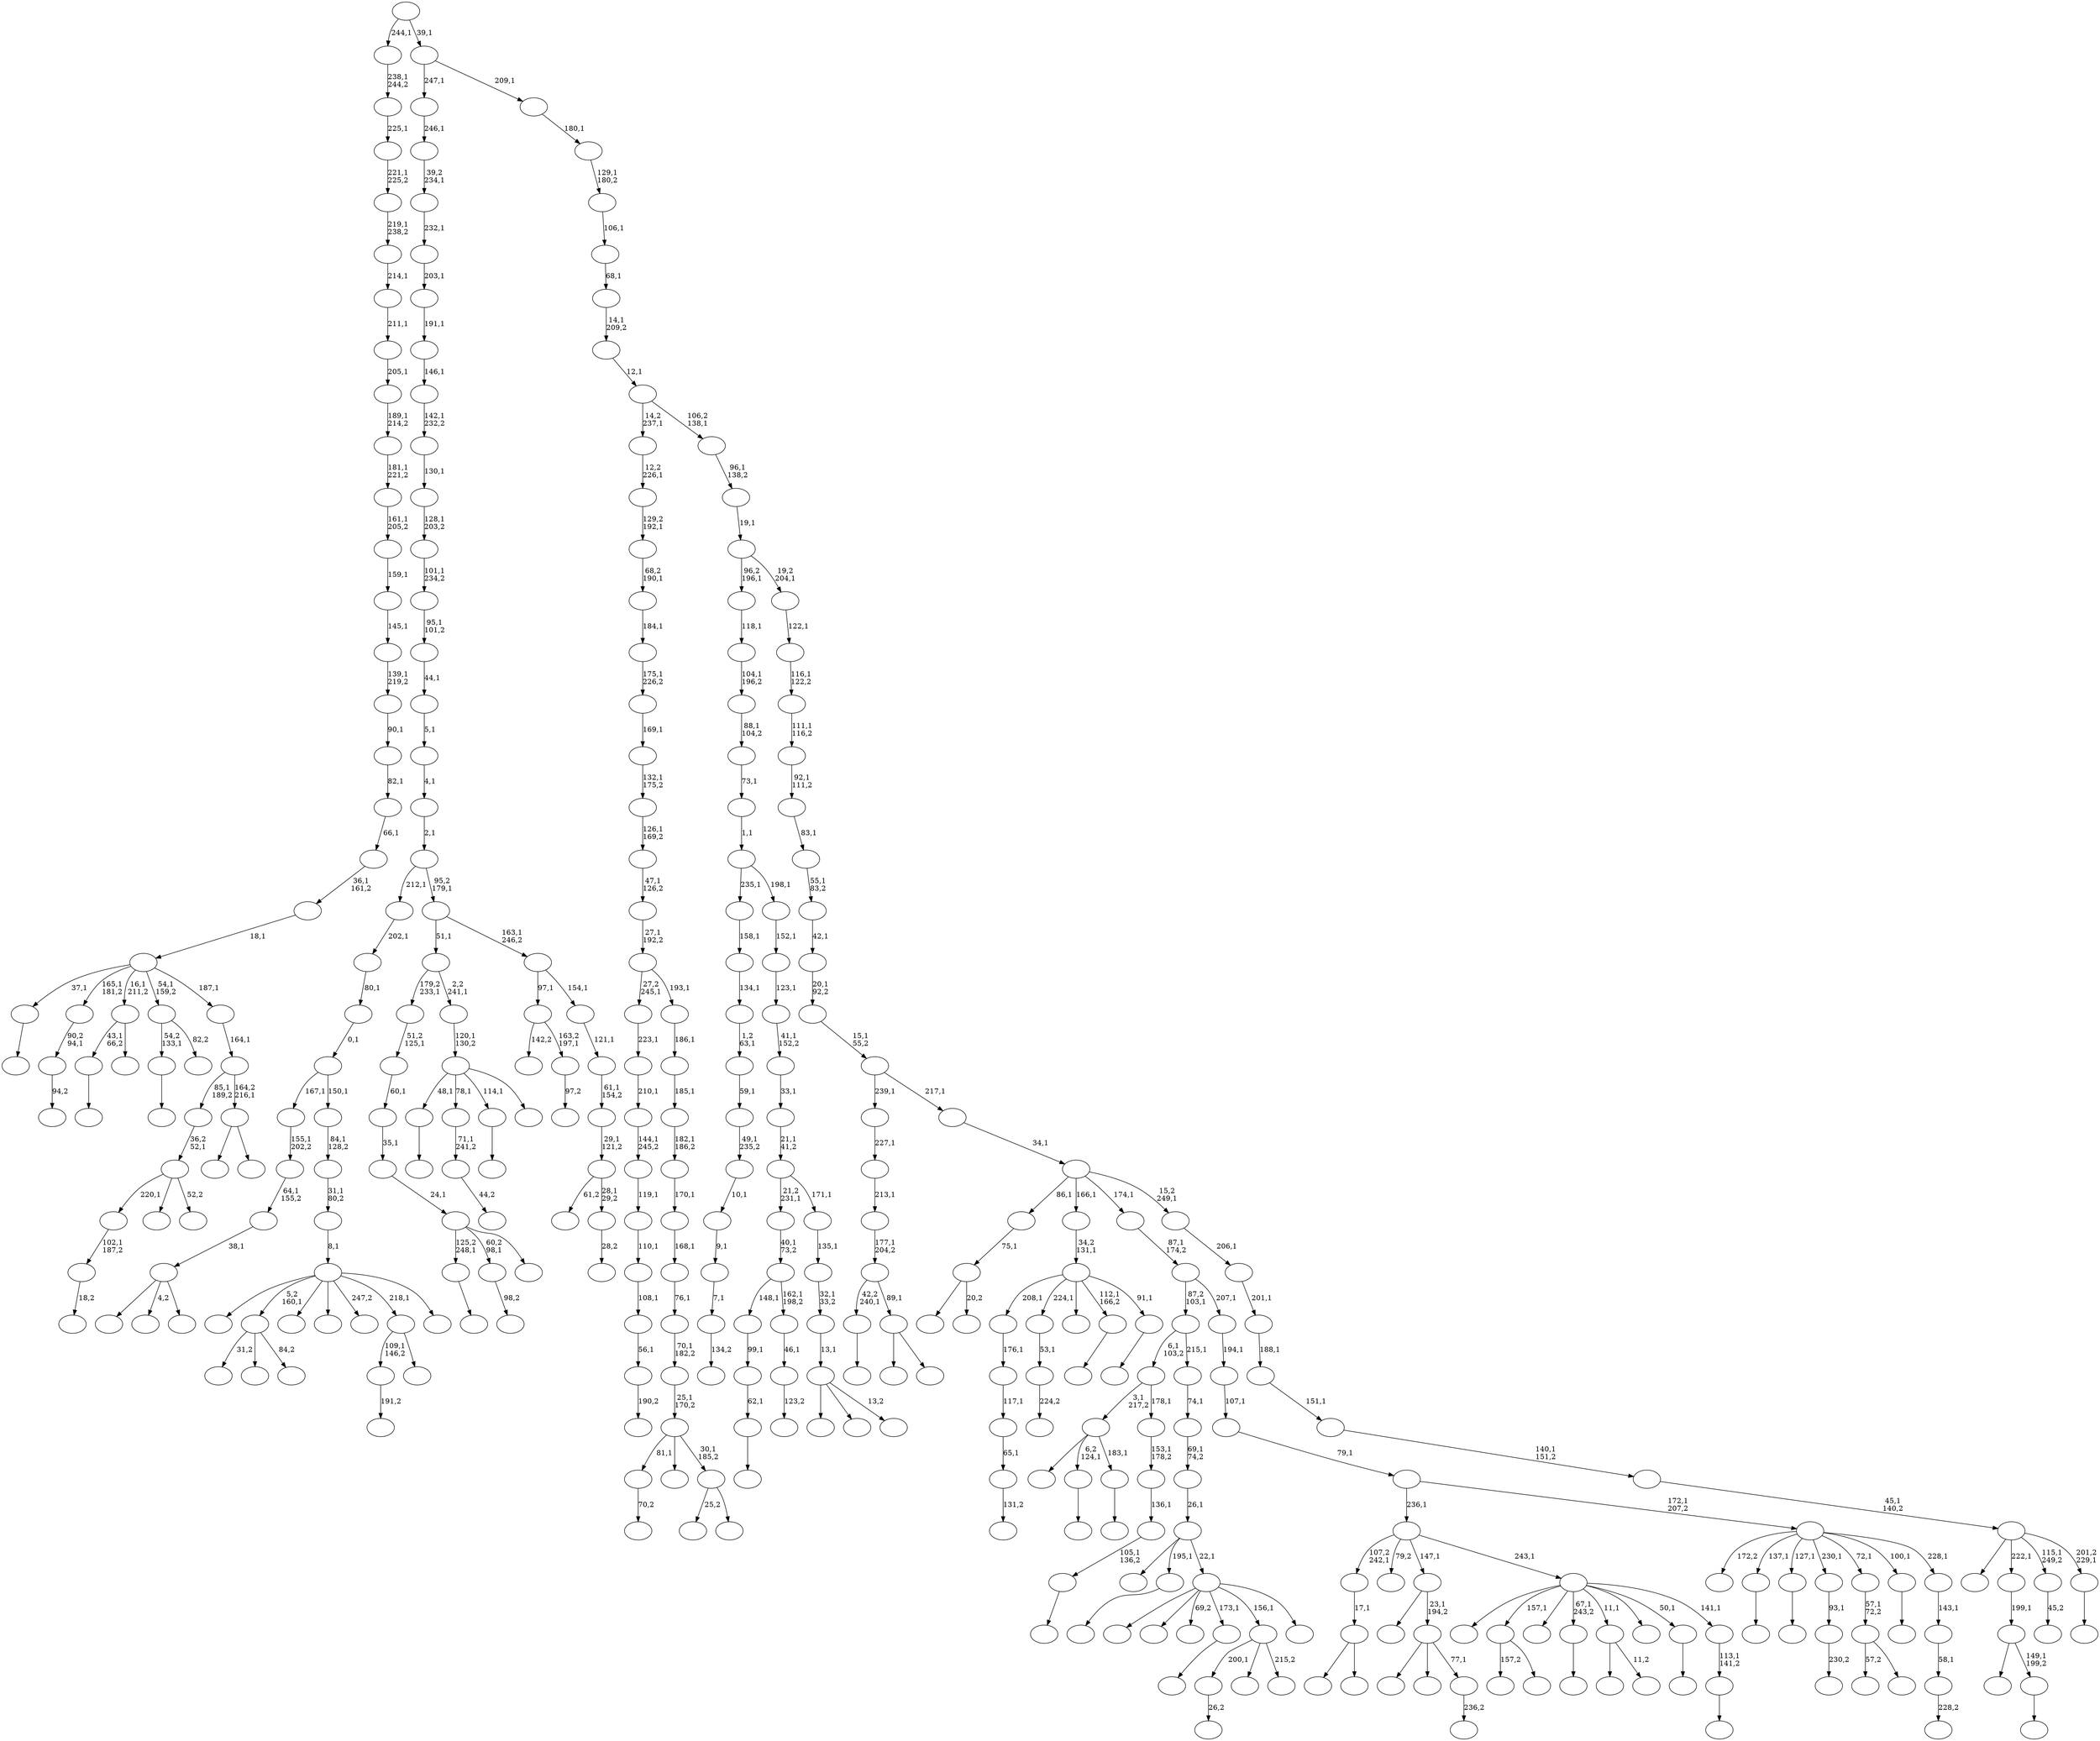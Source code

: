 digraph T {
	350 [label=""]
	349 [label=""]
	348 [label=""]
	347 [label=""]
	346 [label=""]
	345 [label=""]
	344 [label=""]
	343 [label=""]
	342 [label=""]
	341 [label=""]
	340 [label=""]
	339 [label=""]
	338 [label=""]
	337 [label=""]
	336 [label=""]
	335 [label=""]
	334 [label=""]
	333 [label=""]
	332 [label=""]
	331 [label=""]
	330 [label=""]
	329 [label=""]
	328 [label=""]
	327 [label=""]
	326 [label=""]
	325 [label=""]
	324 [label=""]
	323 [label=""]
	322 [label=""]
	321 [label=""]
	320 [label=""]
	319 [label=""]
	318 [label=""]
	317 [label=""]
	316 [label=""]
	315 [label=""]
	314 [label=""]
	313 [label=""]
	312 [label=""]
	311 [label=""]
	310 [label=""]
	309 [label=""]
	308 [label=""]
	307 [label=""]
	306 [label=""]
	305 [label=""]
	304 [label=""]
	303 [label=""]
	302 [label=""]
	301 [label=""]
	300 [label=""]
	299 [label=""]
	298 [label=""]
	297 [label=""]
	296 [label=""]
	295 [label=""]
	294 [label=""]
	293 [label=""]
	292 [label=""]
	291 [label=""]
	290 [label=""]
	289 [label=""]
	288 [label=""]
	287 [label=""]
	286 [label=""]
	285 [label=""]
	284 [label=""]
	283 [label=""]
	282 [label=""]
	281 [label=""]
	280 [label=""]
	279 [label=""]
	278 [label=""]
	277 [label=""]
	276 [label=""]
	275 [label=""]
	274 [label=""]
	273 [label=""]
	272 [label=""]
	271 [label=""]
	270 [label=""]
	269 [label=""]
	268 [label=""]
	267 [label=""]
	266 [label=""]
	265 [label=""]
	264 [label=""]
	263 [label=""]
	262 [label=""]
	261 [label=""]
	260 [label=""]
	259 [label=""]
	258 [label=""]
	257 [label=""]
	256 [label=""]
	255 [label=""]
	254 [label=""]
	253 [label=""]
	252 [label=""]
	251 [label=""]
	250 [label=""]
	249 [label=""]
	248 [label=""]
	247 [label=""]
	246 [label=""]
	245 [label=""]
	244 [label=""]
	243 [label=""]
	242 [label=""]
	241 [label=""]
	240 [label=""]
	239 [label=""]
	238 [label=""]
	237 [label=""]
	236 [label=""]
	235 [label=""]
	234 [label=""]
	233 [label=""]
	232 [label=""]
	231 [label=""]
	230 [label=""]
	229 [label=""]
	228 [label=""]
	227 [label=""]
	226 [label=""]
	225 [label=""]
	224 [label=""]
	223 [label=""]
	222 [label=""]
	221 [label=""]
	220 [label=""]
	219 [label=""]
	218 [label=""]
	217 [label=""]
	216 [label=""]
	215 [label=""]
	214 [label=""]
	213 [label=""]
	212 [label=""]
	211 [label=""]
	210 [label=""]
	209 [label=""]
	208 [label=""]
	207 [label=""]
	206 [label=""]
	205 [label=""]
	204 [label=""]
	203 [label=""]
	202 [label=""]
	201 [label=""]
	200 [label=""]
	199 [label=""]
	198 [label=""]
	197 [label=""]
	196 [label=""]
	195 [label=""]
	194 [label=""]
	193 [label=""]
	192 [label=""]
	191 [label=""]
	190 [label=""]
	189 [label=""]
	188 [label=""]
	187 [label=""]
	186 [label=""]
	185 [label=""]
	184 [label=""]
	183 [label=""]
	182 [label=""]
	181 [label=""]
	180 [label=""]
	179 [label=""]
	178 [label=""]
	177 [label=""]
	176 [label=""]
	175 [label=""]
	174 [label=""]
	173 [label=""]
	172 [label=""]
	171 [label=""]
	170 [label=""]
	169 [label=""]
	168 [label=""]
	167 [label=""]
	166 [label=""]
	165 [label=""]
	164 [label=""]
	163 [label=""]
	162 [label=""]
	161 [label=""]
	160 [label=""]
	159 [label=""]
	158 [label=""]
	157 [label=""]
	156 [label=""]
	155 [label=""]
	154 [label=""]
	153 [label=""]
	152 [label=""]
	151 [label=""]
	150 [label=""]
	149 [label=""]
	148 [label=""]
	147 [label=""]
	146 [label=""]
	145 [label=""]
	144 [label=""]
	143 [label=""]
	142 [label=""]
	141 [label=""]
	140 [label=""]
	139 [label=""]
	138 [label=""]
	137 [label=""]
	136 [label=""]
	135 [label=""]
	134 [label=""]
	133 [label=""]
	132 [label=""]
	131 [label=""]
	130 [label=""]
	129 [label=""]
	128 [label=""]
	127 [label=""]
	126 [label=""]
	125 [label=""]
	124 [label=""]
	123 [label=""]
	122 [label=""]
	121 [label=""]
	120 [label=""]
	119 [label=""]
	118 [label=""]
	117 [label=""]
	116 [label=""]
	115 [label=""]
	114 [label=""]
	113 [label=""]
	112 [label=""]
	111 [label=""]
	110 [label=""]
	109 [label=""]
	108 [label=""]
	107 [label=""]
	106 [label=""]
	105 [label=""]
	104 [label=""]
	103 [label=""]
	102 [label=""]
	101 [label=""]
	100 [label=""]
	99 [label=""]
	98 [label=""]
	97 [label=""]
	96 [label=""]
	95 [label=""]
	94 [label=""]
	93 [label=""]
	92 [label=""]
	91 [label=""]
	90 [label=""]
	89 [label=""]
	88 [label=""]
	87 [label=""]
	86 [label=""]
	85 [label=""]
	84 [label=""]
	83 [label=""]
	82 [label=""]
	81 [label=""]
	80 [label=""]
	79 [label=""]
	78 [label=""]
	77 [label=""]
	76 [label=""]
	75 [label=""]
	74 [label=""]
	73 [label=""]
	72 [label=""]
	71 [label=""]
	70 [label=""]
	69 [label=""]
	68 [label=""]
	67 [label=""]
	66 [label=""]
	65 [label=""]
	64 [label=""]
	63 [label=""]
	62 [label=""]
	61 [label=""]
	60 [label=""]
	59 [label=""]
	58 [label=""]
	57 [label=""]
	56 [label=""]
	55 [label=""]
	54 [label=""]
	53 [label=""]
	52 [label=""]
	51 [label=""]
	50 [label=""]
	49 [label=""]
	48 [label=""]
	47 [label=""]
	46 [label=""]
	45 [label=""]
	44 [label=""]
	43 [label=""]
	42 [label=""]
	41 [label=""]
	40 [label=""]
	39 [label=""]
	38 [label=""]
	37 [label=""]
	36 [label=""]
	35 [label=""]
	34 [label=""]
	33 [label=""]
	32 [label=""]
	31 [label=""]
	30 [label=""]
	29 [label=""]
	28 [label=""]
	27 [label=""]
	26 [label=""]
	25 [label=""]
	24 [label=""]
	23 [label=""]
	22 [label=""]
	21 [label=""]
	20 [label=""]
	19 [label=""]
	18 [label=""]
	17 [label=""]
	16 [label=""]
	15 [label=""]
	14 [label=""]
	13 [label=""]
	12 [label=""]
	11 [label=""]
	10 [label=""]
	9 [label=""]
	8 [label=""]
	7 [label=""]
	6 [label=""]
	5 [label=""]
	4 [label=""]
	3 [label=""]
	2 [label=""]
	1 [label=""]
	0 [label=""]
	347 -> 348 [label="18,2"]
	346 -> 347 [label="102,1\n187,2"]
	342 -> 343 [label="26,2"]
	333 -> 334 [label=""]
	331 -> 332 [label=""]
	329 -> 330 [label=""]
	328 -> 344 [label=""]
	328 -> 333 [label="6,2\n124,1"]
	328 -> 329 [label="183,1"]
	326 -> 327 [label=""]
	321 -> 322 [label=""]
	318 -> 319 [label="134,2"]
	317 -> 318 [label="7,1"]
	316 -> 317 [label="9,1"]
	315 -> 316 [label="10,1"]
	314 -> 315 [label="49,1\n235,2"]
	313 -> 314 [label="59,1"]
	312 -> 313 [label="1,2\n63,1"]
	311 -> 312 [label="134,1"]
	310 -> 311 [label="158,1"]
	308 -> 309 [label="70,2"]
	303 -> 338 [label=""]
	303 -> 304 [label=""]
	302 -> 303 [label="17,1"]
	299 -> 300 [label=""]
	296 -> 297 [label="98,2"]
	294 -> 295 [label=""]
	293 -> 340 [label=""]
	293 -> 294 [label="149,1\n199,2"]
	292 -> 293 [label="199,1"]
	289 -> 325 [label="157,2"]
	289 -> 290 [label=""]
	286 -> 287 [label=""]
	283 -> 284 [label="191,2"]
	280 -> 281 [label="131,2"]
	279 -> 280 [label="65,1"]
	278 -> 279 [label="117,1"]
	277 -> 278 [label="176,1"]
	275 -> 276 [label=""]
	272 -> 273 [label=""]
	268 -> 269 [label=""]
	267 -> 268 [label="62,1"]
	266 -> 267 [label="99,1"]
	264 -> 265 [label="224,2"]
	263 -> 264 [label="53,1"]
	261 -> 298 [label="31,2"]
	261 -> 291 [label=""]
	261 -> 262 [label="84,2"]
	259 -> 336 [label=""]
	259 -> 260 [label="11,2"]
	257 -> 258 [label="97,2"]
	256 -> 337 [label="142,2"]
	256 -> 257 [label="163,2\n197,1"]
	253 -> 254 [label="190,2"]
	252 -> 253 [label="56,1"]
	251 -> 252 [label="108,1"]
	250 -> 251 [label="110,1"]
	249 -> 250 [label="119,1"]
	248 -> 249 [label="144,1\n245,2"]
	247 -> 248 [label="210,1"]
	246 -> 247 [label="223,1"]
	244 -> 245 [label=""]
	242 -> 243 [label="44,2"]
	241 -> 242 [label="71,1\n241,2"]
	238 -> 239 [label="94,2"]
	237 -> 238 [label="90,2\n94,1"]
	235 -> 341 [label=""]
	235 -> 271 [label="4,2"]
	235 -> 236 [label=""]
	234 -> 235 [label="38,1"]
	233 -> 234 [label="64,1\n155,2"]
	232 -> 233 [label="155,1\n202,2"]
	230 -> 346 [label="220,1"]
	230 -> 320 [label=""]
	230 -> 231 [label="52,2"]
	229 -> 230 [label="36,2\n52,1"]
	225 -> 321 [label="125,2\n248,1"]
	225 -> 296 [label="60,2\n98,1"]
	225 -> 226 [label=""]
	224 -> 225 [label="24,1"]
	223 -> 224 [label="35,1"]
	222 -> 223 [label="60,1"]
	221 -> 222 [label="51,2\n125,1"]
	218 -> 219 [label=""]
	217 -> 218 [label="105,1\n136,2"]
	216 -> 217 [label="136,1"]
	215 -> 216 [label="153,1\n178,2"]
	214 -> 328 [label="3,1\n217,2"]
	214 -> 215 [label="178,1"]
	212 -> 213 [label="123,2"]
	211 -> 212 [label="46,1"]
	210 -> 266 [label="148,1"]
	210 -> 211 [label="162,1\n198,2"]
	209 -> 210 [label="40,1\n73,2"]
	206 -> 207 [label="45,2"]
	202 -> 203 [label=""]
	199 -> 200 [label=""]
	197 -> 198 [label=""]
	195 -> 274 [label="25,2"]
	195 -> 196 [label=""]
	194 -> 308 [label="81,1"]
	194 -> 306 [label=""]
	194 -> 195 [label="30,1\n185,2"]
	193 -> 194 [label="25,1\n170,2"]
	192 -> 193 [label="70,1\n182,2"]
	191 -> 192 [label="76,1"]
	190 -> 191 [label="168,1"]
	189 -> 190 [label="170,1"]
	188 -> 189 [label="182,1\n186,2"]
	187 -> 188 [label="185,1"]
	186 -> 187 [label="186,1"]
	185 -> 246 [label="27,2\n245,1"]
	185 -> 186 [label="193,1"]
	184 -> 185 [label="27,1\n192,2"]
	183 -> 184 [label="47,1\n126,2"]
	182 -> 183 [label="126,1\n169,2"]
	181 -> 182 [label="132,1\n175,2"]
	180 -> 181 [label="169,1"]
	179 -> 180 [label="175,1\n226,2"]
	178 -> 179 [label="184,1"]
	177 -> 178 [label="68,2\n190,1"]
	176 -> 177 [label="129,2\n192,1"]
	175 -> 176 [label="12,2\n226,1"]
	172 -> 173 [label=""]
	170 -> 171 [label=""]
	168 -> 286 [label="43,1\n66,2"]
	168 -> 169 [label=""]
	166 -> 244 [label="48,1"]
	166 -> 241 [label="78,1"]
	166 -> 199 [label="114,1"]
	166 -> 167 [label=""]
	165 -> 166 [label="120,1\n130,2"]
	164 -> 221 [label="179,2\n233,1"]
	164 -> 165 [label="2,2\n241,1"]
	162 -> 163 [label="230,2"]
	161 -> 162 [label="93,1"]
	157 -> 174 [label=""]
	157 -> 158 [label="20,2"]
	156 -> 157 [label="75,1"]
	154 -> 283 [label="109,1\n146,2"]
	154 -> 155 [label=""]
	152 -> 305 [label=""]
	152 -> 153 [label=""]
	151 -> 170 [label="42,2\n240,1"]
	151 -> 152 [label="89,1"]
	150 -> 151 [label="177,1\n204,2"]
	149 -> 150 [label="213,1"]
	148 -> 149 [label="227,1"]
	146 -> 324 [label=""]
	146 -> 261 [label="5,2\n160,1"]
	146 -> 228 [label=""]
	146 -> 220 [label=""]
	146 -> 160 [label="247,2"]
	146 -> 154 [label="218,1"]
	146 -> 147 [label=""]
	145 -> 146 [label="8,1"]
	144 -> 145 [label="31,1\n80,2"]
	143 -> 144 [label="84,1\n128,2"]
	142 -> 232 [label="167,1"]
	142 -> 143 [label="150,1"]
	141 -> 142 [label="0,1"]
	140 -> 141 [label="80,1"]
	139 -> 140 [label="202,1"]
	137 -> 138 [label="236,2"]
	136 -> 345 [label=""]
	136 -> 205 [label=""]
	136 -> 137 [label="77,1"]
	135 -> 159 [label=""]
	135 -> 136 [label="23,1\n194,2"]
	133 -> 342 [label="200,1"]
	133 -> 208 [label=""]
	133 -> 134 [label="215,2"]
	131 -> 132 [label=""]
	130 -> 277 [label="208,1"]
	130 -> 263 [label="224,1"]
	130 -> 227 [label=""]
	130 -> 202 [label="112,1\n166,2"]
	130 -> 131 [label="91,1"]
	129 -> 130 [label="34,2\n131,1"]
	127 -> 350 [label=""]
	127 -> 335 [label=""]
	127 -> 323 [label="69,2"]
	127 -> 172 [label="173,1"]
	127 -> 133 [label="156,1"]
	127 -> 128 [label=""]
	126 -> 255 [label=""]
	126 -> 197 [label="195,1"]
	126 -> 127 [label="22,1"]
	125 -> 126 [label="26,1"]
	124 -> 125 [label="69,1\n74,2"]
	123 -> 124 [label="74,1"]
	122 -> 214 [label="6,1\n103,2"]
	122 -> 123 [label="215,1"]
	120 -> 121 [label=""]
	118 -> 119 [label=""]
	117 -> 118 [label="113,1\n141,2"]
	116 -> 339 [label=""]
	116 -> 289 [label="157,1"]
	116 -> 285 [label=""]
	116 -> 275 [label="67,1\n243,2"]
	116 -> 259 [label="11,1"]
	116 -> 201 [label=""]
	116 -> 120 [label="50,1"]
	116 -> 117 [label="141,1"]
	115 -> 302 [label="107,2\n242,1"]
	115 -> 270 [label="79,2"]
	115 -> 135 [label="147,1"]
	115 -> 116 [label="243,1"]
	113 -> 204 [label="57,2"]
	113 -> 114 [label=""]
	112 -> 113 [label="57,1\n72,2"]
	110 -> 326 [label="54,2\n133,1"]
	110 -> 111 [label="82,2"]
	108 -> 109 [label=""]
	106 -> 107 [label="228,2"]
	105 -> 106 [label="58,1"]
	104 -> 105 [label="143,1"]
	103 -> 301 [label="172,2"]
	103 -> 299 [label="137,1"]
	103 -> 272 [label="127,1"]
	103 -> 161 [label="230,1"]
	103 -> 112 [label="72,1"]
	103 -> 108 [label="100,1"]
	103 -> 104 [label="228,1"]
	102 -> 115 [label="236,1"]
	102 -> 103 [label="172,1\n207,2"]
	101 -> 102 [label="79,1"]
	100 -> 101 [label="107,1"]
	99 -> 100 [label="194,1"]
	98 -> 122 [label="87,2\n103,1"]
	98 -> 99 [label="207,1"]
	97 -> 98 [label="87,1\n174,2"]
	95 -> 307 [label=""]
	95 -> 282 [label=""]
	95 -> 96 [label="13,2"]
	94 -> 95 [label="13,1"]
	93 -> 94 [label="32,1\n33,2"]
	92 -> 93 [label="135,1"]
	91 -> 209 [label="21,2\n231,1"]
	91 -> 92 [label="171,1"]
	90 -> 91 [label="21,1\n41,2"]
	89 -> 90 [label="33,1"]
	88 -> 89 [label="41,1\n152,2"]
	87 -> 88 [label="123,1"]
	86 -> 87 [label="152,1"]
	85 -> 310 [label="235,1"]
	85 -> 86 [label="198,1"]
	84 -> 85 [label="1,1"]
	83 -> 84 [label="73,1"]
	82 -> 83 [label="88,1\n104,2"]
	81 -> 82 [label="104,1\n196,2"]
	80 -> 81 [label="118,1"]
	78 -> 240 [label=""]
	78 -> 79 [label=""]
	77 -> 229 [label="85,1\n189,2"]
	77 -> 78 [label="164,2\n216,1"]
	76 -> 77 [label="164,1"]
	75 -> 331 [label="37,1"]
	75 -> 237 [label="165,1\n181,2"]
	75 -> 168 [label="16,1\n211,2"]
	75 -> 110 [label="54,1\n159,2"]
	75 -> 76 [label="187,1"]
	74 -> 75 [label="18,1"]
	73 -> 74 [label="36,1\n161,2"]
	72 -> 73 [label="66,1"]
	71 -> 72 [label="82,1"]
	70 -> 71 [label="90,1"]
	69 -> 70 [label="139,1\n219,2"]
	68 -> 69 [label="145,1"]
	67 -> 68 [label="159,1"]
	66 -> 67 [label="161,1\n205,2"]
	65 -> 66 [label="181,1\n221,2"]
	64 -> 65 [label="189,1\n214,2"]
	63 -> 64 [label="205,1"]
	62 -> 63 [label="211,1"]
	61 -> 62 [label="214,1"]
	60 -> 61 [label="219,1\n238,2"]
	59 -> 60 [label="221,1\n225,2"]
	58 -> 59 [label="225,1"]
	57 -> 58 [label="238,1\n244,2"]
	55 -> 56 [label="28,2"]
	54 -> 288 [label="61,2"]
	54 -> 55 [label="28,1\n29,2"]
	53 -> 54 [label="29,1\n121,2"]
	52 -> 53 [label="61,1\n154,2"]
	51 -> 52 [label="121,1"]
	50 -> 256 [label="97,1"]
	50 -> 51 [label="154,1"]
	49 -> 164 [label="51,1"]
	49 -> 50 [label="163,1\n246,2"]
	48 -> 139 [label="212,1"]
	48 -> 49 [label="95,2\n179,1"]
	47 -> 48 [label="2,1"]
	46 -> 47 [label="4,1"]
	45 -> 46 [label="5,1"]
	44 -> 45 [label="44,1"]
	43 -> 44 [label="95,1\n101,2"]
	42 -> 43 [label="101,1\n234,2"]
	41 -> 42 [label="128,1\n203,2"]
	40 -> 41 [label="130,1"]
	39 -> 40 [label="142,1\n232,2"]
	38 -> 39 [label="146,1"]
	37 -> 38 [label="191,1"]
	36 -> 37 [label="203,1"]
	35 -> 36 [label="232,1"]
	34 -> 35 [label="39,2\n234,1"]
	33 -> 34 [label="246,1"]
	31 -> 32 [label=""]
	30 -> 349 [label=""]
	30 -> 292 [label="222,1"]
	30 -> 206 [label="115,1\n249,2"]
	30 -> 31 [label="201,2\n229,1"]
	29 -> 30 [label="45,1\n140,2"]
	28 -> 29 [label="140,1\n151,2"]
	27 -> 28 [label="151,1"]
	26 -> 27 [label="188,1"]
	25 -> 26 [label="201,1"]
	24 -> 25 [label="206,1"]
	23 -> 156 [label="86,1"]
	23 -> 129 [label="166,1"]
	23 -> 97 [label="174,1"]
	23 -> 24 [label="15,2\n249,1"]
	22 -> 23 [label="34,1"]
	21 -> 148 [label="239,1"]
	21 -> 22 [label="217,1"]
	20 -> 21 [label="15,1\n55,2"]
	19 -> 20 [label="20,1\n92,2"]
	18 -> 19 [label="42,1"]
	17 -> 18 [label="55,1\n83,2"]
	16 -> 17 [label="83,1"]
	15 -> 16 [label="92,1\n111,2"]
	14 -> 15 [label="111,1\n116,2"]
	13 -> 14 [label="116,1\n122,2"]
	12 -> 13 [label="122,1"]
	11 -> 80 [label="96,2\n196,1"]
	11 -> 12 [label="19,2\n204,1"]
	10 -> 11 [label="19,1"]
	9 -> 10 [label="96,1\n138,2"]
	8 -> 175 [label="14,2\n237,1"]
	8 -> 9 [label="106,2\n138,1"]
	7 -> 8 [label="12,1"]
	6 -> 7 [label="14,1\n209,2"]
	5 -> 6 [label="68,1"]
	4 -> 5 [label="106,1"]
	3 -> 4 [label="129,1\n180,2"]
	2 -> 3 [label="180,1"]
	1 -> 33 [label="247,1"]
	1 -> 2 [label="209,1"]
	0 -> 57 [label="244,1"]
	0 -> 1 [label="39,1"]
}
